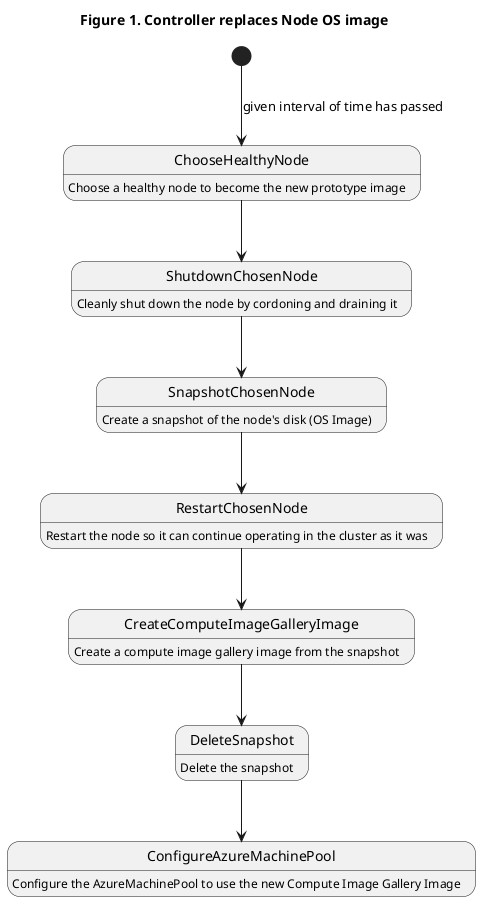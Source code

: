 @startuml
title Figure 1. Controller replaces Node OS image

[*] --> ChooseHealthyNode  : given interval of time has passed
ChooseHealthyNode : Choose a healthy node to become the new prototype image
ChooseHealthyNode --> ShutdownChosenNode

ShutdownChosenNode : Cleanly shut down the node by cordoning and draining it
ShutdownChosenNode --> SnapshotChosenNode

SnapshotChosenNode : Create a snapshot of the node's disk (OS Image)
SnapshotChosenNode --> RestartChosenNode

RestartChosenNode : Restart the node so it can continue operating in the cluster as it was
RestartChosenNode --> CreateComputeImageGalleryImage

CreateComputeImageGalleryImage : Create a compute image gallery image from the snapshot
CreateComputeImageGalleryImage --> DeleteSnapshot

DeleteSnapshot : Delete the snapshot
DeleteSnapshot --> ConfigureAzureMachinePool

ConfigureAzureMachinePool : Configure the AzureMachinePool to use the new Compute Image Gallery Image

@enduml